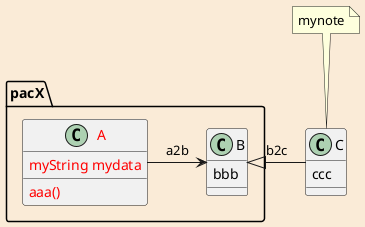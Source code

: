 @startuml
skinparam backgroundcolor AntiqueWhite
hide <<A>> stereotype

<style>
  classDiagram {
    .A {
      FontColor red
    }
  }

</style>
package pacX {
  class A <<A>> {
    myString mydata
    aaa()
  }
  B : bbb
}
C : ccc
note top : mynote

A -> B : a2b
B <|- C : b2c

@enduml